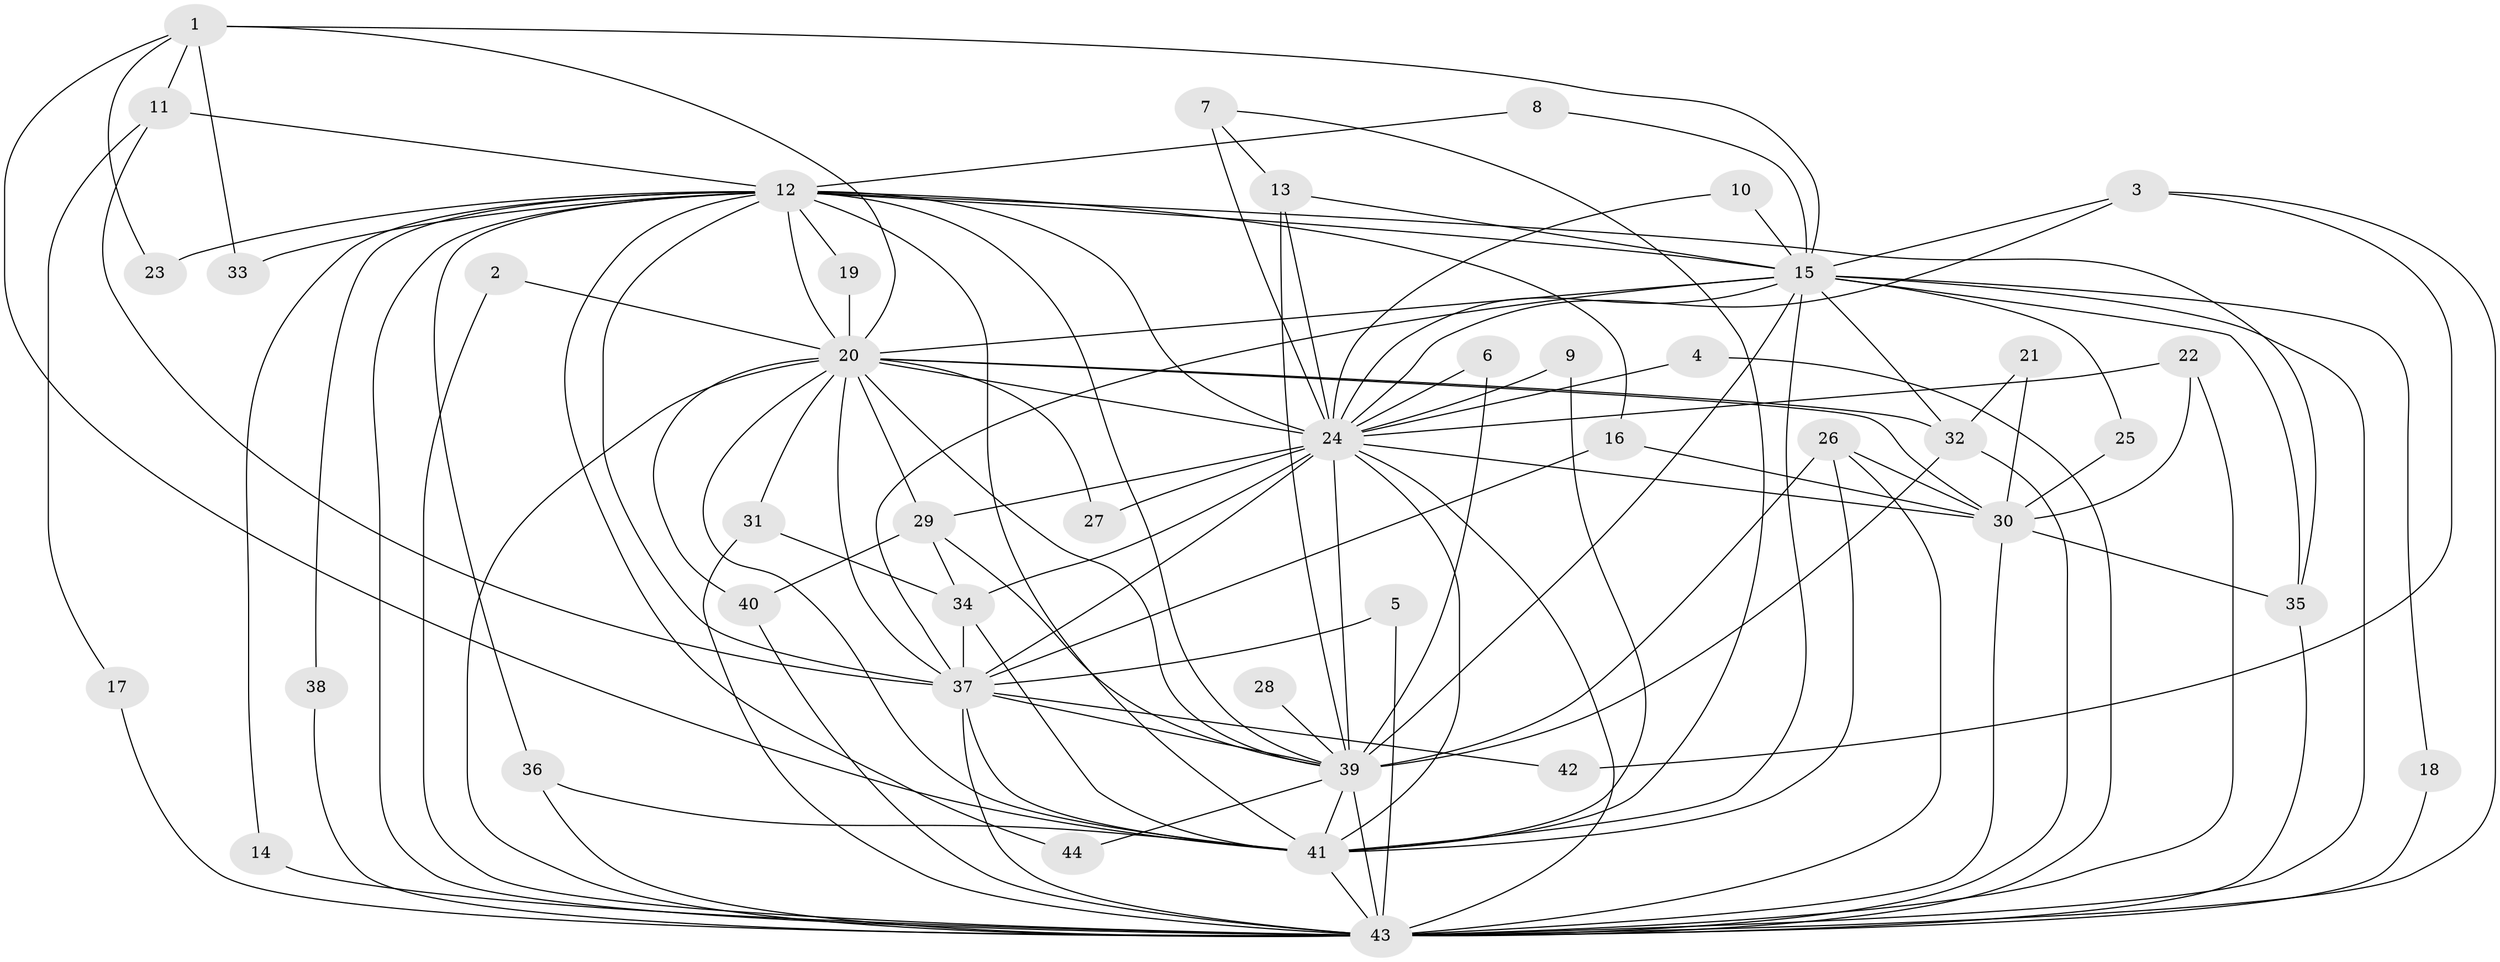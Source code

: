 // original degree distribution, {20: 0.034482758620689655, 18: 0.022988505747126436, 22: 0.011494252873563218, 15: 0.011494252873563218, 19: 0.011494252873563218, 17: 0.011494252873563218, 21: 0.011494252873563218, 4: 0.09195402298850575, 5: 0.034482758620689655, 3: 0.19540229885057472, 10: 0.011494252873563218, 2: 0.5402298850574713, 6: 0.011494252873563218}
// Generated by graph-tools (version 1.1) at 2025/49/03/09/25 03:49:38]
// undirected, 44 vertices, 119 edges
graph export_dot {
graph [start="1"]
  node [color=gray90,style=filled];
  1;
  2;
  3;
  4;
  5;
  6;
  7;
  8;
  9;
  10;
  11;
  12;
  13;
  14;
  15;
  16;
  17;
  18;
  19;
  20;
  21;
  22;
  23;
  24;
  25;
  26;
  27;
  28;
  29;
  30;
  31;
  32;
  33;
  34;
  35;
  36;
  37;
  38;
  39;
  40;
  41;
  42;
  43;
  44;
  1 -- 11 [weight=1.0];
  1 -- 15 [weight=1.0];
  1 -- 20 [weight=1.0];
  1 -- 23 [weight=1.0];
  1 -- 33 [weight=1.0];
  1 -- 41 [weight=1.0];
  2 -- 20 [weight=1.0];
  2 -- 43 [weight=1.0];
  3 -- 15 [weight=1.0];
  3 -- 24 [weight=1.0];
  3 -- 42 [weight=1.0];
  3 -- 43 [weight=1.0];
  4 -- 24 [weight=1.0];
  4 -- 43 [weight=1.0];
  5 -- 37 [weight=1.0];
  5 -- 43 [weight=1.0];
  6 -- 24 [weight=1.0];
  6 -- 39 [weight=1.0];
  7 -- 13 [weight=1.0];
  7 -- 24 [weight=4.0];
  7 -- 41 [weight=1.0];
  8 -- 12 [weight=1.0];
  8 -- 15 [weight=1.0];
  9 -- 24 [weight=1.0];
  9 -- 41 [weight=1.0];
  10 -- 15 [weight=1.0];
  10 -- 24 [weight=1.0];
  11 -- 12 [weight=1.0];
  11 -- 17 [weight=1.0];
  11 -- 37 [weight=1.0];
  12 -- 14 [weight=1.0];
  12 -- 15 [weight=2.0];
  12 -- 16 [weight=1.0];
  12 -- 19 [weight=1.0];
  12 -- 20 [weight=2.0];
  12 -- 23 [weight=1.0];
  12 -- 24 [weight=3.0];
  12 -- 33 [weight=1.0];
  12 -- 35 [weight=1.0];
  12 -- 36 [weight=1.0];
  12 -- 37 [weight=2.0];
  12 -- 38 [weight=1.0];
  12 -- 39 [weight=2.0];
  12 -- 41 [weight=1.0];
  12 -- 43 [weight=2.0];
  12 -- 44 [weight=1.0];
  13 -- 15 [weight=1.0];
  13 -- 24 [weight=1.0];
  13 -- 39 [weight=1.0];
  14 -- 43 [weight=1.0];
  15 -- 18 [weight=1.0];
  15 -- 20 [weight=1.0];
  15 -- 24 [weight=2.0];
  15 -- 25 [weight=1.0];
  15 -- 32 [weight=1.0];
  15 -- 35 [weight=1.0];
  15 -- 37 [weight=1.0];
  15 -- 39 [weight=1.0];
  15 -- 41 [weight=1.0];
  15 -- 43 [weight=2.0];
  16 -- 30 [weight=1.0];
  16 -- 37 [weight=1.0];
  17 -- 43 [weight=1.0];
  18 -- 43 [weight=1.0];
  19 -- 20 [weight=1.0];
  20 -- 24 [weight=2.0];
  20 -- 27 [weight=1.0];
  20 -- 29 [weight=1.0];
  20 -- 30 [weight=1.0];
  20 -- 31 [weight=1.0];
  20 -- 32 [weight=2.0];
  20 -- 37 [weight=1.0];
  20 -- 39 [weight=1.0];
  20 -- 40 [weight=1.0];
  20 -- 41 [weight=1.0];
  20 -- 43 [weight=3.0];
  21 -- 30 [weight=1.0];
  21 -- 32 [weight=1.0];
  22 -- 24 [weight=1.0];
  22 -- 30 [weight=1.0];
  22 -- 43 [weight=1.0];
  24 -- 27 [weight=1.0];
  24 -- 29 [weight=1.0];
  24 -- 30 [weight=2.0];
  24 -- 34 [weight=3.0];
  24 -- 37 [weight=2.0];
  24 -- 39 [weight=2.0];
  24 -- 41 [weight=3.0];
  24 -- 43 [weight=5.0];
  25 -- 30 [weight=1.0];
  26 -- 30 [weight=1.0];
  26 -- 39 [weight=1.0];
  26 -- 41 [weight=1.0];
  26 -- 43 [weight=1.0];
  28 -- 39 [weight=1.0];
  29 -- 34 [weight=1.0];
  29 -- 39 [weight=1.0];
  29 -- 40 [weight=1.0];
  30 -- 35 [weight=1.0];
  30 -- 43 [weight=1.0];
  31 -- 34 [weight=1.0];
  31 -- 43 [weight=1.0];
  32 -- 39 [weight=1.0];
  32 -- 43 [weight=1.0];
  34 -- 37 [weight=1.0];
  34 -- 41 [weight=2.0];
  35 -- 43 [weight=1.0];
  36 -- 41 [weight=1.0];
  36 -- 43 [weight=1.0];
  37 -- 39 [weight=1.0];
  37 -- 41 [weight=1.0];
  37 -- 42 [weight=1.0];
  37 -- 43 [weight=2.0];
  38 -- 43 [weight=1.0];
  39 -- 41 [weight=1.0];
  39 -- 43 [weight=3.0];
  39 -- 44 [weight=1.0];
  40 -- 43 [weight=1.0];
  41 -- 43 [weight=2.0];
}

